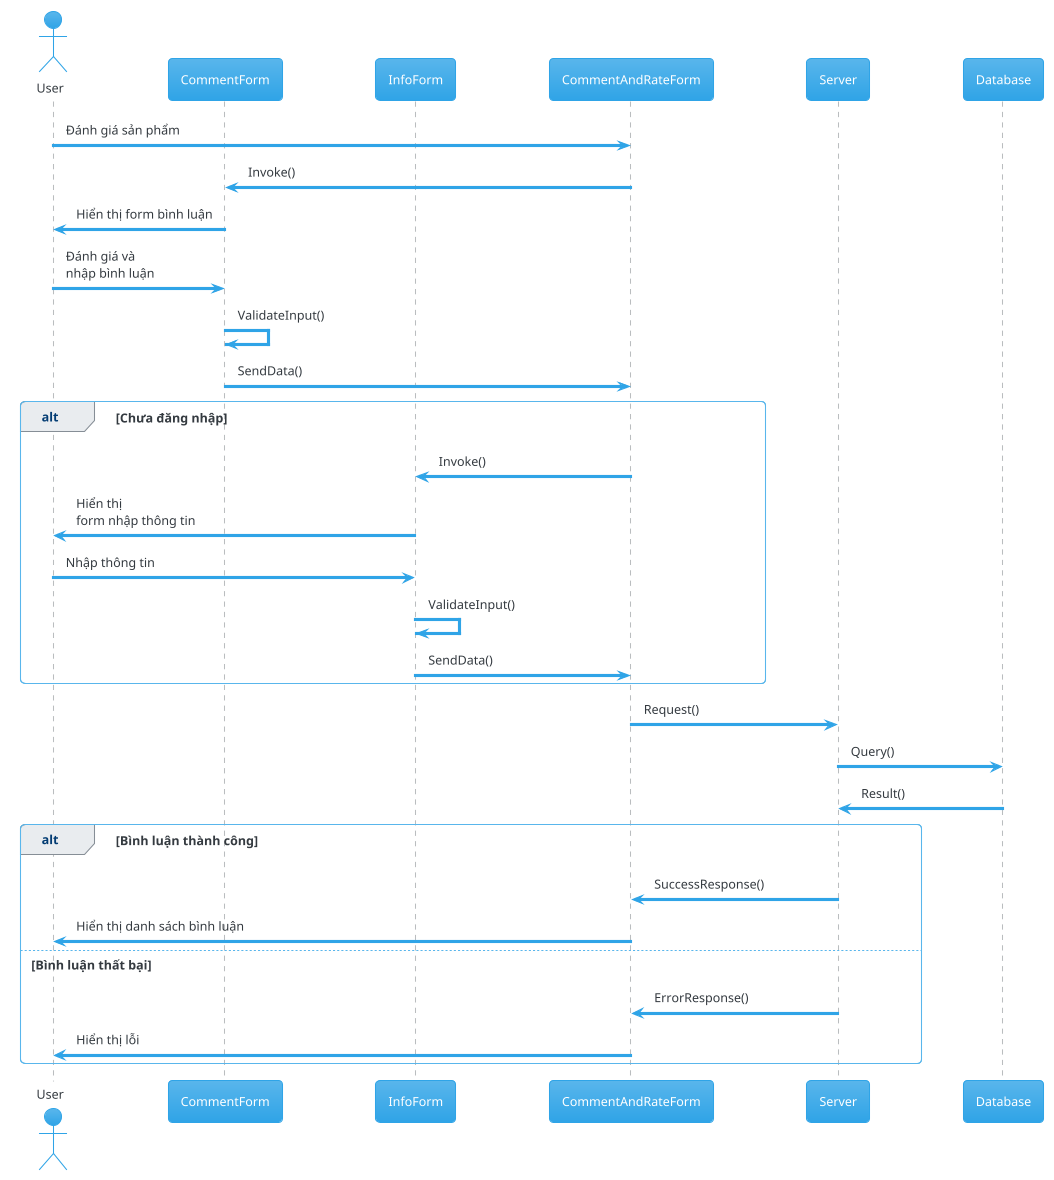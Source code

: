 @startuml 04_comment_rate
!theme cerulean

actor       User       as u
participant CommentForm as otp
participant InfoForm as ifrm
participant CommentAndRateForm as crp
participant Server as s
participant Database as d

u -> crp: Đánh giá sản phẩm
crp -> otp: Invoke()
otp -> u: Hiển thị form bình luận
u -> otp: Đánh giá và\nnhập bình luận
otp -> otp: ValidateInput()
otp -> crp: SendData()


alt Chưa đăng nhập
  crp -> ifrm: Invoke()
  ifrm -> u: Hiển thị\nform nhập thông tin
  u -> ifrm: Nhập thông tin
  ifrm -> ifrm: ValidateInput()
  ifrm -> crp: SendData()
end

crp -> s: Request()
s -> d: Query()
d -> s: Result()

alt Bình luận thành công
  s -> crp: SuccessResponse()
  crp -> u: Hiển thị danh sách bình luận
else Bình luận thất bại
  s -> crp: ErrorResponse()
  crp -> u: Hiển thị lỗi
end


@enduml
